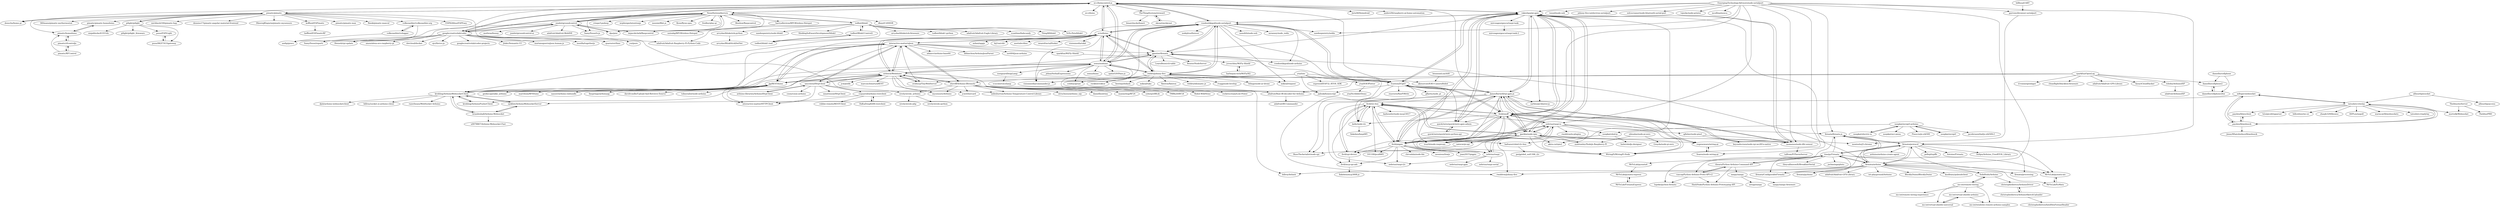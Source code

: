 digraph G {
"TheThingSystem/steward" -> "skynetim/skynet"
"TheThingSystem/steward" -> "binarybucks/homA"
"pimatic/pimatic" -> "pimatic/pimatic-homeduino"
"pimatic/pimatic" -> "pimatic/homeduino"
"pimatic/pimatic" -> "pilight/pilight"
"pimatic/pimatic" -> "michbeck100/pimatic-hap"
"pimatic/pimatic" -> "koffienl/ESPimatic"
"pimatic/pimatic" -> "ni-c/heimcontrol.js"
"pimatic/pimatic" -> "denschu/home.pi"
"pimatic/pimatic" -> "denniss17/pimatic-angular-material-frontend"
"pimatic/pimatic" -> "DheerajKhajuria/pimatic-mysensors"
"pimatic/pimatic" -> "pimatic/pimatic-max"
"pimatic/pimatic" -> "fbeek/pimatic-maxcul"
"pimatic/pimatic" -> "ESP8266nu/ESPEasy" ["e"=1]
"pimatic/pimatic" -> "mysensors/Arduino" ["e"=1]
"pimatic/pimatic" -> "volkszaehler/volkszaehler.org"
"pimatic/pimatic" -> "360manu/pimatic-mythermostat"
"jcrouchley/WiFly-Shield" -> "harlequin-tech/WiFlyHQ"
"MrYsLab/pymata4" -> "MrYsLab/pymata-express"
"ni-c/heimcontrol.js" -> "pimatic/pimatic"
"ni-c/heimcontrol.js" -> "rakeshpai/pi-gpio"
"ni-c/heimcontrol.js" -> "ecto/duino"
"ni-c/heimcontrol.js" -> "semu/noduino"
"ni-c/heimcontrol.js" -> "ni-c/duino"
"ni-c/heimcontrol.js" -> "voodootikigod/node-serialport"
"ni-c/heimcontrol.js" -> "NeonHorizon/berryio"
"ni-c/heimcontrol.js" -> "jondot/groundcontrol"
"ni-c/heimcontrol.js" -> "SamyPesse/reportr" ["e"=1]
"ni-c/heimcontrol.js" -> "EnotionZ/GpiO"
"ni-c/heimcontrol.js" -> "TheThingSystem/steward"
"ni-c/heimcontrol.js" -> "denschu/home.pi"
"ni-c/heimcontrol.js" -> "googlecreativelab/coder"
"ni-c/heimcontrol.js" -> "JorisM/Heimdroid"
"ni-c/heimcontrol.js" -> "anders94/raspberry-pi-home-automation"
"googlecreativelab/coder" -> "googlecreativelab/coder-projects"
"googlecreativelab/coder" -> "Hexxeh/rpi-update" ["e"=1]
"googlecreativelab/coder" -> "jlukic/Semantic-UI" ["e"=1]
"googlecreativelab/coder" -> "ni-c/heimcontrol.js"
"googlecreativelab/coder" -> "NeonHorizon/berryio"
"googlecreativelab/coder" -> "marianoguerra/json.human.js" ["e"=1]
"googlecreativelab/coder" -> "mozilla/togetherjs" ["e"=1]
"googlecreativelab/coder" -> "quarnster/lime" ["e"=1]
"googlecreativelab/coder" -> "SamyPesse/reportr" ["e"=1]
"googlecreativelab/coder" -> "jondot/groundcontrol"
"googlecreativelab/coder" -> "yui/pure" ["e"=1]
"googlecreativelab/coder" -> "amzn/alexa-avs-raspberry-pi" ["e"=1]
"googlecreativelab/coder" -> "adafruit/Adafruit-Raspberry-Pi-Python-Code" ["e"=1]
"googlecreativelab/coder" -> "dotcloud/docker" ["e"=1]
"googlecreativelab/coder" -> "ejci/favico.js" ["e"=1]
"pilight/pilight" -> "puuu/ESPiLight"
"pilight/pilight" -> "pimatic/pimatic"
"pilight/pilight" -> "puuu/MQTT433gateway"
"pilight/pilight" -> "ninjablocks/433Utils" ["e"=1]
"pilight/pilight" -> "pilight/pilight_firmware"
"damellis/cellphone2" -> "damellis/cellphone2hw"
"JamesBarwell/rpi-gpio.js" -> "rakeshpai/pi-gpio"
"JamesBarwell/rpi-gpio.js" -> "fivdi/onoff"
"JamesBarwell/rpi-gpio.js" -> "jperkin/node-rpio"
"JamesBarwell/rpi-gpio.js" -> "EnotionZ/GpiO"
"JamesBarwell/rpi-gpio.js" -> "fivdi/pigpio"
"JamesBarwell/rpi-gpio.js" -> "momenso/node-dht-sensor"
"JamesBarwell/rpi-gpio.js" -> "quick2wire/quick2wire-gpio-admin"
"JamesBarwell/rpi-gpio.js" -> "kelly/node-i2c"
"JamesBarwell/rpi-gpio.js" -> "eugeneware/wiring-pi"
"JamesBarwell/rpi-gpio.js" -> "WiringPi/WiringPi-Node"
"JamesBarwell/rpi-gpio.js" -> "ni-c/heimcontrol.js"
"JamesBarwell/rpi-gpio.js" -> "nebrius/raspi"
"JamesBarwell/rpi-gpio.js" -> "fivdi/i2c-bus"
"JamesBarwell/rpi-gpio.js" -> "RussTheAerialist/node-spi"
"JamesBarwell/rpi-gpio.js" -> "sarfata/pi-blaster.js" ["e"=1]
"fivdi/pigpio" -> "fivdi/onoff"
"fivdi/pigpio" -> "jperkin/node-rpio"
"fivdi/pigpio" -> "fivdi/i2c-bus"
"fivdi/pigpio" -> "joan2937/pigpio" ["e"=1]
"fivdi/pigpio" -> "JamesBarwell/rpi-gpio.js"
"fivdi/pigpio" -> "nebrius/raspi-io"
"fivdi/pigpio" -> "fivdi/spi-device"
"fivdi/pigpio" -> "rakeshpai/pi-gpio"
"fivdi/pigpio" -> "WiringPi/WiringPi-Node"
"fivdi/pigpio" -> "fivdi/mcp-spi-adc"
"fivdi/pigpio" -> "nebrius/raspi"
"fivdi/pigpio" -> "101100/pca9685"
"fivdi/pigpio" -> "chrvadala/node-ble" ["e"=1]
"fivdi/pigpio" -> "neonious/lowjs" ["e"=1]
"fivdi/pigpio" -> "nebrius/raspi-i2c"
"jperkin/node-rpio" -> "JamesBarwell/rpi-gpio.js"
"jperkin/node-rpio" -> "fivdi/pigpio"
"jperkin/node-rpio" -> "fivdi/onoff"
"jperkin/node-rpio" -> "akira-cn/rpio2"
"jperkin/node-rpio" -> "rakeshpai/pi-gpio"
"jperkin/node-rpio" -> "fivdi/i2c-bus"
"jperkin/node-rpio" -> "momenso/node-dht-sensor"
"jperkin/node-rpio" -> "nebrius/raspi-io"
"jperkin/node-rpio" -> "fivdi/spi-device"
"jperkin/node-rpio" -> "WiringPi/WiringPi-Node"
"jperkin/node-rpio" -> "natevw/pi-spi"
"jperkin/node-rpio" -> "troyth/node-raspicam"
"jperkin/node-rpio" -> "eugeneware/wiring-pi"
"jperkin/node-rpio" -> "audstanley/NodeJs-Raspberry-Pi"
"jperkin/node-rpio" -> "nebrius/raspi"
"rwldrn/johnny-five" -> "jgautier/firmata"
"rwldrn/johnny-five" -> "ecto/duino"
"rwldrn/johnny-five" -> "voodootikigod/node-serialport"
"rwldrn/johnny-five" -> "semu/noduino"
"rwldrn/johnny-five" -> "cowboy/grunt" ["e"=1]
"rwldrn/johnny-five" -> "rwldrn/idiomatic.js" ["e"=1]
"rwldrn/johnny-five" -> "rvagg/node-levelup" ["e"=1]
"rwldrn/johnny-five" -> "EnotionZ/GpiO"
"rwldrn/johnny-five" -> "visionmedia/commander.js" ["e"=1]
"rwldrn/johnny-five" -> "felixge/node-ar-drone" ["e"=1]
"rwldrn/johnny-five" -> "rockbot/vektor"
"rwldrn/johnny-five" -> "bestiejs/lodash" ["e"=1]
"rwldrn/johnny-five" -> "mikeal/tako" ["e"=1]
"rwldrn/johnny-five" -> "flatiron/flatiron" ["e"=1]
"rwldrn/johnny-five" -> "mikeal/request" ["e"=1]
"tino/pyFirmata" -> "firmata/protocol"
"tino/pyFirmata" -> "firmata/arduino"
"tino/pyFirmata" -> "MrYsLab/pymata-aio"
"tino/pyFirmata" -> "lupeke/python-firmata"
"tino/pyFirmata" -> "MrYsLab/pymata4"
"tino/pyFirmata" -> "MrYsLab/PyMata"
"tino/pyFirmata" -> "thearn/Python-Arduino-Command-API"
"tino/pyFirmata" -> "vascop/Python-Arduino-Proto-API-v2"
"tino/pyFirmata" -> "theycallmeswift/BreakfastSerial"
"tino/pyFirmata" -> "firmata/firmata.js"
"tino/pyFirmata" -> "firmata/pyduino"
"tino/pyFirmata" -> "jochasinga/pluto"
"ecto/duino" -> "semu/noduino"
"ecto/duino" -> "voodootikigod/node-serialport"
"ecto/duino" -> "jgautier/firmata"
"ecto/duino" -> "rwldrn/johnny-five"
"ecto/duino" -> "ni-c/heimcontrol.js"
"ecto/duino" -> "sirleech/Webduino"
"ecto/duino" -> "jjg/RESTduino"
"ecto/duino" -> "krohling/ArduinoWebsocketClient"
"ecto/duino" -> "milani/appjs" ["e"=1]
"ecto/duino" -> "hij1nx/cdir" ["e"=1]
"ecto/duino" -> "austinbv/dino" ["e"=1]
"ecto/duino" -> "visionmedia/commander.js" ["e"=1]
"ecto/duino" -> "wearefractal/fusker" ["e"=1]
"ecto/duino" -> "visionmedia/uikit" ["e"=1]
"ecto/duino" -> "interactive-matter/aJson"
"semu/noduino" -> "ecto/duino"
"semu/noduino" -> "rwldrn/johnny-five"
"semu/noduino" -> "jgautier/firmata"
"semu/noduino" -> "voodootikigod/node-serialport"
"semu/noduino" -> "semu/duino"
"semu/noduino" -> "ni-c/heimcontrol.js"
"semu/noduino" -> "sirleech/Webduino"
"semu/noduino" -> "krohling/ArduinoWebsocketClient"
"semu/noduino" -> "krohling/ArduinoPusherClient"
"semu/noduino" -> "xseignard/leapLamp"
"semu/noduino" -> "spite/GSVPano.js" ["e"=1]
"semu/noduino" -> "jehna/VerbalExpressions" ["e"=1]
"semu/noduino" -> "cowboy/grunt" ["e"=1]
"semu/noduino" -> "jadonk/bonescript" ["e"=1]
"semu/noduino" -> "visionmedia/commander.js" ["e"=1]
"shirriff/Arduino-IRremote" -> "sirleech/Webduino"
"shirriff/Arduino-IRremote" -> "adafruit/Raw-IR-decoder-for-Arduino"
"shirriff/Arduino-IRremote" -> "interactive-matter/aJson"
"shirriff/Arduino-IRremote" -> "jcw/ethercard" ["e"=1]
"shirriff/Arduino-IRremote" -> "damellis/attiny" ["e"=1]
"shirriff/Arduino-IRremote" -> "maniacbug/RF24" ["e"=1]
"shirriff/Arduino-IRremote" -> "cyborg5/IRLib" ["e"=1]
"shirriff/Arduino-IRremote" -> "milesburton/Arduino-Temperature-Control-Library" ["e"=1]
"shirriff/Arduino-IRremote" -> "TMRh20/RF24" ["e"=1]
"shirriff/Arduino-IRremote" -> "Robot-Will/Stino" ["e"=1]
"shirriff/Arduino-IRremote" -> "xively/xively_arduino"
"shirriff/Arduino-IRremote" -> "rocketscream/Low-Power" ["e"=1]
"shirriff/Arduino-IRremote" -> "billroy/bitlash"
"shirriff/Arduino-IRremote" -> "mysensors/Arduino" ["e"=1]
"shirriff/Arduino-IRremote" -> "ntruchsess/arduino_uip" ["e"=1]
"firmata/protocol" -> "firmata/arduino"
"firmata/protocol" -> "firmata/firmata.js"
"firmata/protocol" -> "tino/pyFirmata"
"firmata/protocol" -> "MrYsLab/pymata-aio"
"firmata/protocol" -> "SolidSoils/Arduino"
"firmata/protocol" -> "firmata/ConfigurableFirmata"
"firmata/protocol" -> "arduino/arduino-create-agent" ["e"=1]
"firmata/protocol" -> "pellepl/spiffs" ["e"=1]
"firmata/protocol" -> "4ntoine/Firmata"
"firmata/protocol" -> "feilipu/Arduino_FreeRTOS_Library" ["e"=1]
"firmata/protocol" -> "firmata/processing"
"momenso/node-dht-sensor" -> "jperkin/node-rpio"
"momenso/node-dht-sensor" -> "JamesBarwell/rpi-gpio.js"
"momenso/node-dht-sensor" -> "talltom/PiThermServer"
"momenso/node-dht-sensor" -> "fivdi/onoff"
"momenso/node-dht-sensor" -> "rakeshpai/pi-gpio"
"nebrius/raspi-io" -> "nebrius/raspi"
"nebrius/raspi-io" -> "fivdi/pigpio"
"nebrius/raspi-io" -> "ajfisher/node-pixel"
"nebrius/raspi-io" -> "rwaldron/io-plugins"
"nebrius/raspi-io" -> "fivdi/onoff"
"nebrius/raspi-io" -> "jperkin/node-rpio"
"nebrius/raspi-io" -> "fivdi/i2c-bus"
"nebrius/raspi-io" -> "WiringPi/WiringPi-Node"
"nebrius/raspi-io" -> "noopkat/oled-js"
"nebrius/raspi-io" -> "firmata/firmata.js"
"nebrius/raspi-io" -> "rwaldron/johnny-five" ["e"=1]
"koffienl/ESPimatic" -> "koffienl/ESPimaticRF"
"SolidSoils/Arduino" -> "christophediericx/ArduinoDriver"
"SolidSoils/Arduino" -> "ms-iot/remote-wiring"
"ejeklint/ArduinoWebsocketServer" -> "brandenhall/Arduino-Websocket"
"ejeklint/ArduinoWebsocketServer" -> "krohling/ArduinoWebsocketClient"
"NeonHorizon/berryio" -> "ni-c/heimcontrol.js"
"NeonHorizon/berryio" -> "jondot/groundcontrol"
"NeonHorizon/berryio" -> "googlecreativelab/coder"
"NeonHorizon/berryio" -> "dps/piui"
"NeonHorizon/berryio" -> "imjacobclark/Raspcontrol"
"NeonHorizon/berryio" -> "Bioshox/Raspcontrol" ["e"=1]
"NeonHorizon/berryio" -> "harryallerston/RPI-Wireless-Hotspot"
"NeonHorizon/berryio" -> "todbot/blink1"
"NeonHorizon/berryio" -> "dboyd13/DSVR"
"NeonHorizon/berryio" -> "SamyPesse/tv.js" ["e"=1]
"NeonHorizon/berryio" -> "rriepe/1pxdeep" ["e"=1]
"NeonHorizon/berryio" -> "wsjdesign/intentionjs" ["e"=1]
"NeonHorizon/berryio" -> "meenie/8bit.js" ["e"=1]
"NeonHorizon/berryio" -> "flynn/flynn-spec" ["e"=1]
"NeonHorizon/berryio" -> "fredley/play-pi" ["e"=1]
"allinurl/gwsocket" -> "tatsuhiro-t/wslay"
"allinurl/gwsocket" -> "allinurl/goaccess" ["e"=1]
"Theldus/wsServer" -> "mortzdk/Websocket"
"Theldus/wsServer" -> "Theldus/PBD"
"todbot/blink1" -> "todbot/Blink1Control2"
"todbot/blink1" -> "todbot/blink1-tool"
"todbot/blink1" -> "ThingM/blink1"
"todbot/blink1" -> "YoYo-Pete/blink1"
"todbot/blink1" -> "sandeepmistry/node-blink1"
"todbot/blink1" -> "SleddogSoftwareDevelopment/blink1"
"todbot/blink1" -> "NeonHorizon/berryio"
"todbot/blink1" -> "arvydas/blinkstick-firmware"
"todbot/blink1" -> "todbot/blink1-python"
"todbot/blink1" -> "adafruit/Adafruit-Eagle-Library" ["e"=1]
"todbot/blink1" -> "adafruit/Adafruit-Raspberry-Pi-Python-Code" ["e"=1]
"todbot/blink1" -> "scanlime/fadecandy" ["e"=1]
"todbot/blink1" -> "arvydas/blinkstick-python"
"volkszaehler/vzlogger" -> "volkszaehler/volkszaehler.org"
"volkszaehler/vzlogger" -> "andig/gravo"
"MrYsLab/pymata-aio" -> "MrYsLab/PyMata"
"firmata/arduino" -> "firmata/protocol"
"firmata/arduino" -> "firmata/firmata.js"
"firmata/arduino" -> "tino/pyFirmata"
"firmata/arduino" -> "firmata/processing"
"firmata/arduino" -> "SolidSoils/Arduino"
"firmata/arduino" -> "firmata/pyduino"
"firmata/arduino" -> "billroy/bitlash"
"firmata/arduino" -> "rwaldron/johnny-five" ["e"=1]
"firmata/arduino" -> "knolleary/pubsubclient" ["e"=1]
"firmata/arduino" -> "MrYsLab/pymata-aio"
"firmata/arduino" -> "adafruit/Adafruit-GFX-Library" ["e"=1]
"firmata/arduino" -> "iot-playground/Arduino" ["e"=1]
"firmata/arduino" -> "jgautier/firmata"
"firmata/arduino" -> "firmata/ConfigurableFirmata"
"firmata/arduino" -> "BlocklyDuino/BlocklyDuino" ["e"=1]
"pimatic/RFControl" -> "pimatic/rfcontroljs"
"pimatic/RFControl" -> "pimatic/homeduino"
"puuu/MQTT433gateway" -> "puuu/ESPiLight"
"voodootikigod/node-serialport" -> "ecto/duino"
"voodootikigod/node-serialport" -> "rwldrn/johnny-five"
"voodootikigod/node-serialport" -> "jgautier/firmata"
"voodootikigod/node-serialport" -> "semu/noduino"
"voodootikigod/node-serialport" -> "sandeepmistry/noble" ["e"=1]
"voodootikigod/node-serialport" -> "voodootikigod/node-arduino"
"voodootikigod/node-serialport" -> "ni-c/heimcontrol.js"
"voodootikigod/node-serialport" -> "EnotionZ/GpiO"
"voodootikigod/node-serialport" -> "nodejitsu/forever" ["e"=1]
"voodootikigod/node-serialport" -> "rwaldron/johnny-five" ["e"=1]
"voodootikigod/node-serialport" -> "nonolith/node-usb" ["e"=1]
"voodootikigod/node-serialport" -> "mikeal/request" ["e"=1]
"voodootikigod/node-serialport" -> "visionmedia/commander.js" ["e"=1]
"voodootikigod/node-serialport" -> "mranney/node_redis" ["e"=1]
"voodootikigod/node-serialport" -> "rakeshpai/pi-gpio"
"ovidiucp/TinyWebServer" -> "sirleech/Webduino"
"billhsu/jUART" -> "garrows/browser-serialport"
"sirleech/Webduino" -> "ovidiucp/TinyWebServer"
"sirleech/Webduino" -> "interactive-matter/aJson"
"sirleech/Webduino" -> "jjg/RESTduino"
"sirleech/Webduino" -> "shirriff/Arduino-IRremote"
"sirleech/Webduino" -> "krohling/ArduinoWebsocketClient"
"sirleech/Webduino" -> "ecto/duino"
"sirleech/Webduino" -> "amcewen/HttpClient"
"sirleech/Webduino" -> "semu/noduino"
"sirleech/Webduino" -> "jcw/jeelib" ["e"=1]
"sirleech/Webduino" -> "adafruit/Raw-IR-decoder-for-Arduino"
"sirleech/Webduino" -> "marcoschwartz/aREST" ["e"=1]
"sirleech/Webduino" -> "jcw/ethercard" ["e"=1]
"sirleech/Webduino" -> "mysensors/Arduino" ["e"=1]
"sirleech/Webduino" -> "milesburton/Arduino-Temperature-Control-Library" ["e"=1]
"sirleech/Webduino" -> "jgautier/firmata"
"garrows/browser-serialport" -> "monteslu/j5-chrome"
"noopkat/avrgirl-arduino" -> "noopkat/avrgirl"
"noopkat/avrgirl-arduino" -> "jacobrosenthal/js-stk500v1"
"noopkat/avrgirl-arduino" -> "noopkat/electric-io"
"noopkat/avrgirl-arduino" -> "noopkat/oled-js"
"noopkat/avrgirl-arduino" -> "noopkat/avr-pizza"
"noopkat/avrgirl-arduino" -> "Pinoccio/js-stk500"
"nanpy/nanpy" -> "nanpy/nanpy-firmware"
"nanpy/nanpy" -> "astagi/nanpy"
"thearn/Python-Arduino-Command-API" -> "vascop/Python-Arduino-Proto-API-v2"
"thearn/Python-Arduino-Command-API" -> "HashNuke/Python-Arduino-Prototyping-API"
"thearn/Python-Arduino-Command-API" -> "nanpy/nanpy"
"thearn/Python-Arduino-Command-API" -> "tino/pyFirmata"
"EmergingTechnologyAdvisors/node-serialport" -> "tessel/node-usb" ["e"=1]
"EmergingTechnologyAdvisors/node-serialport" -> "sandeepmistry/noble" ["e"=1]
"EmergingTechnologyAdvisors/node-serialport" -> "johnny-five-io/electron-serialport" ["e"=1]
"EmergingTechnologyAdvisors/node-serialport" -> "nebrius/raspi-io"
"EmergingTechnologyAdvisors/node-serialport" -> "garrows/browser-serialport"
"EmergingTechnologyAdvisors/node-serialport" -> "fivdi/onoff"
"EmergingTechnologyAdvisors/node-serialport" -> "firmata/firmata.js"
"EmergingTechnologyAdvisors/node-serialport" -> "eelcocramer/node-bluetooth-serial-port" ["e"=1]
"EmergingTechnologyAdvisors/node-serialport" -> "momenso/node-dht-sensor"
"EmergingTechnologyAdvisors/node-serialport" -> "rakeshpai/pi-gpio"
"EmergingTechnologyAdvisors/node-serialport" -> "tojocky/node-printer" ["e"=1]
"EmergingTechnologyAdvisors/node-serialport" -> "mcollina/mosca" ["e"=1]
"EmergingTechnologyAdvisors/node-serialport" -> "firmata/arduino"
"EmergingTechnologyAdvisors/node-serialport" -> "firmata/protocol"
"EmergingTechnologyAdvisors/node-serialport" -> "WiringPi/WiringPi-Node"
"jondot/groundcontrol" -> "jondot/groundcontrol-ui"
"jondot/groundcontrol" -> "ni-c/heimcontrol.js"
"jondot/groundcontrol" -> "imjacobclark/Raspcontrol"
"jondot/groundcontrol" -> "NeonHorizon/berryio"
"jondot/groundcontrol" -> "dps/piui"
"jondot/groundcontrol" -> "adafruit/Adafruit-WebIDE" ["e"=1]
"jondot/groundcontrol" -> "mothran/bunny" ["e"=1]
"jondot/groundcontrol" -> "Hexxeh/rpi-update" ["e"=1]
"jondot/groundcontrol" -> "googlecreativelab/coder"
"jondot/groundcontrol" -> "SamyPesse/tv.js" ["e"=1]
"puuu/ESPiLight" -> "puuu/MQTT433gateway"
"sdesalas/node-pi-zero" -> "Grayda/node-pi-zero"
"sdesalas/node-pi-zero" -> "audstanley/NodeJs-Raspberry-Pi"
"sparkfun/WiFly-Shield" -> "jcrouchley/WiFly-Shield"
"interactive-matter/aJson" -> "jjg/RESTduino"
"interactive-matter/aJson" -> "interactive-matter/HTTPClient"
"interactive-matter/aJson" -> "sirleech/Webduino"
"interactive-matter/aJson" -> "ovidiucp/TinyWebServer"
"interactive-matter/aJson" -> "bblanchon/ArduinoJsonParser"
"interactive-matter/aJson" -> "not404/json-arduino"
"interactive-matter/aJson" -> "krohling/ArduinoWebsocketClient"
"interactive-matter/aJson" -> "shirriff/Arduino-IRremote"
"interactive-matter/aJson" -> "amcewen/HttpClient"
"interactive-matter/aJson" -> "sparkfun/WiFly-Shield"
"interactive-matter/aJson" -> "adamvr/arduino-base64" ["e"=1]
"interactive-matter/aJson" -> "jgautier/firmata"
"interactive-matter/aJson" -> "geekscape/aiko_arduino"
"interactive-matter/aJson" -> "voodootikigod/node-serialport"
"interactive-matter/aJson" -> "marcboon/RFIDuino"
"firmata/firmata.js" -> "firmata/ConfigurableFirmata"
"firmata/firmata.js" -> "firmata/arduino"
"firmata/firmata.js" -> "firmata/protocol"
"Soarez/node-wiring-pi" -> "eugeneware/wiring-pi"
"eugeneware/wiring-pi" -> "Soarez/node-wiring-pi"
"payden/libwsclient" -> "payden/libwebsock"
"kelly/node-i2c" -> "fivdi/i2c-bus"
"kelly/node-i2c" -> "fiskeben/bmp085"
"jjg/RESTduino" -> "interactive-matter/aJson"
"jjg/RESTduino" -> "krohling/ArduinoWebsocketClient"
"jjg/RESTduino" -> "tobeytailor/node-arduino"
"jjg/RESTduino" -> "nasser/arduino.tmbundle"
"jjg/RESTduino" -> "sirleech/Webduino"
"jjg/RESTduino" -> "marcboon/RFIDuino"
"jjg/RESTduino" -> "interactive-matter/HTTPClient"
"jjg/RESTduino" -> "geekscape/aiko_arduino"
"jjg/RESTduino" -> "finsprings/arduinaap"
"jjg/RESTduino" -> "davidvondle/Upload-And-Retrieve-Source"
"fivdi/onoff" -> "fivdi/pigpio"
"fivdi/onoff" -> "JamesBarwell/rpi-gpio.js"
"fivdi/onoff" -> "jperkin/node-rpio"
"fivdi/onoff" -> "fivdi/i2c-bus"
"fivdi/onoff" -> "rakeshpai/pi-gpio"
"fivdi/onoff" -> "EnotionZ/GpiO"
"fivdi/onoff" -> "nebrius/raspi-io"
"fivdi/onoff" -> "fivdi/spi-device"
"fivdi/onoff" -> "momenso/node-dht-sensor"
"fivdi/onoff" -> "kelly/node-i2c"
"fivdi/onoff" -> "nebrius/raspi"
"fivdi/onoff" -> "troyth/node-raspicam"
"fivdi/onoff" -> "quick2wire/quick2wire-gpio-admin"
"fivdi/onoff" -> "eugeneware/wiring-pi"
"fivdi/onoff" -> "WiringPi/WiringPi-Node"
"tatsuhiro-t/wslay" -> "payden/libwebsock"
"tatsuhiro-t/wslay" -> "h2o/picohttpparser" ["e"=1]
"tatsuhiro-t/wslay" -> "m8rge/cwebsocket"
"tatsuhiro-t/wslay" -> "mortzdk/Websocket"
"tatsuhiro-t/wslay" -> "billywhizz/ws-uv"
"tatsuhiro-t/wslay" -> "zhaojh329/libuwsc" ["e"=1]
"tatsuhiro-t/wslay" -> "ASPLes/nopoll"
"tatsuhiro-t/wslay" -> "warmcat/libwebsockets" ["e"=1]
"tatsuhiro-t/wslay" -> "tatsuhiro-t/spdylay" ["e"=1]
"tatsuhiro-t/wslay" -> "payden/libwsclient"
"ajfisher/node-pixel" -> "beyondscreen/node-rpi-ws281x-native" ["e"=1]
"ajfisher/node-pixel" -> "monteslu/j5-chrome"
"jgautier/firmata" -> "rwldrn/johnny-five"
"jgautier/firmata" -> "ecto/duino"
"jgautier/firmata" -> "voodootikigod/node-serialport"
"jgautier/firmata" -> "voodootikigod/node-arduino"
"jgautier/firmata" -> "semu/noduino"
"jgautier/firmata" -> "Bouter/NodeServer"
"jgautier/firmata" -> "LearnBoost/cli-table" ["e"=1]
"EnotionZ/GpiO" -> "rakeshpai/pi-gpio"
"EnotionZ/GpiO" -> "JamesBarwell/rpi-gpio.js"
"EnotionZ/GpiO" -> "gflarity/node_pi"
"EnotionZ/GpiO" -> "jadonk/bonescript" ["e"=1]
"EnotionZ/GpiO" -> "fivdi/onoff"
"EnotionZ/GpiO" -> "quick2wire/quick2wire-gpio-admin"
"EnotionZ/GpiO" -> "rwldrn/johnny-five"
"EnotionZ/GpiO" -> "exaviorn/RasPiWrite"
"EnotionZ/GpiO" -> "kelly/node-i2c"
"EnotionZ/GpiO" -> "voodootikigod/node-serialport"
"EnotionZ/GpiO" -> "troyth/node-raspicam"
"EnotionZ/GpiO" -> "RussTheAerialist/node-spi"
"EnotionZ/GpiO" -> "jgautier/firmata"
"harryallerston/RPI-Wireless-Hotspot" -> "unixabg/RPI-Wireless-Hotspot"
"arduino-libraries/ArduinoHttpClient" -> "amcewen/HttpClient"
"volkszaehler/volkszaehler.org" -> "volkszaehler/vzlogger"
"volkszaehler/volkszaehler.org" -> "andig/gravo"
"brandenhall/Arduino-Websocket" -> "ejeklint/ArduinoWebsocketServer"
"brandenhall/Arduino-Websocket" -> "u0078867/Arduino-Websocket-Fast"
"brandenhall/Arduino-Websocket" -> "krohling/ArduinoWebsocketClient"
"csquared/arduino-restclient" -> "robbie-remote/RESTClient"
"csquared/arduino-restclient" -> "DaKaZ/esp8266-restclient"
"csquared/arduino-restclient" -> "interactive-matter/HTTPClient"
"krohling/ArduinoWebsocketClient" -> "krohling/ArduinoPusherClient"
"krohling/ArduinoWebsocketClient" -> "brandenhall/Arduino-Websocket"
"krohling/ArduinoWebsocketClient" -> "ejeklint/ArduinoWebsocketServer"
"krohling/ArduinoWebsocketClient" -> "billroy/socket.io-arduino-client" ["e"=1]
"krohling/ArduinoWebsocketClient" -> "jjg/RESTduino"
"krohling/ArduinoWebsocketClient" -> "razerbeans/WebSocket-Arduino"
"krohling/ArduinoWebsocketClient" -> "djsb/arduino-websocketclient"
"dps/piui" -> "jondot/groundcontrol"
"dps/piui" -> "NeonHorizon/berryio"
"adafruit/Raw-IR-decoder-for-Arduino" -> "adafruit/IR-Commander"
"sparkfun/OpenLog" -> "cleanflight/blackbox-firmware" ["e"=1]
"sparkfun/OpenLog" -> "ovidiucp/TinyWebServer"
"sparkfun/OpenLog" -> "adafruit/Adafruit-GPS-Library"
"sparkfun/OpenLog" -> "knoy/iCloudHacker" ["e"=1]
"sparkfun/OpenLog" -> "d-ronin/openlager"
"sparkfun/OpenLog" -> "adafruit/Raw-IR-decoder-for-Arduino"
"sparkfun/OpenLog" -> "rsbohn/ArduinoISP"
"sparkfun/OpenLog" -> "damellis/cellphone2"
"amcewen/HttpClient" -> "xively/xively_arduino"
"amcewen/HttpClient" -> "interactive-matter/HTTPClient"
"amcewen/HttpClient" -> "arduino-libraries/ArduinoHttpClient"
"amcewen/HttpClient" -> "cosm/cosm-arduino"
"amcewen/HttpClient" -> "csquared/arduino-restclient"
"amcewen/HttpClient" -> "interactive-matter/aJson"
"amcewen/HttpClient" -> "nmattisson/HttpClient"
"amcewen/HttpClient" -> "sirleech/Webduino"
"krohling/ArduinoPusherClient" -> "krohling/ArduinoWebsocketClient"
"skynetim/skynet" -> "TheThingSystem/steward"
"quick2wire/quick2wire-python-api" -> "quick2wire/quick2wire-gpio-admin"
"arvydas/blinkstick-python" -> "arvydas/BlinkStickDotNet"
"damellis/cellphone2hw" -> "damellis/cellphone2"
"m8rge/cwebsocket" -> "payden/libwebsock"
"m8rge/cwebsocket" -> "ejeklint/ArduinoWebsocketServer"
"m8rge/cwebsocket" -> "tatsuhiro-t/wslay"
"rsbohn/ArduinoISP" -> "adafruit/ArduinoISP"
"quick2wire/quick2wire-gpio-admin" -> "quick2wire/quick2wire-python-api"
"quick2wire/quick2wire-gpio-admin" -> "rakeshpai/pi-gpio"
"noopkat/avrgirl" -> "noopkat/avrgirl-arduino"
"ms-iot/remote-wiring" -> "ms-iot/windows-remote-arduino-samples"
"ms-iot/remote-wiring" -> "ms-iot/remote-wiring-experience"
"ms-iot/remote-wiring" -> "ms-iot/virtual-shields-universal"
"ms-iot/remote-wiring" -> "SolidSoils/Arduino"
"ms-iot/remote-wiring" -> "ms-iot/virtual-shields-arduino"
"rakeshpai/pi-gpio" -> "JamesBarwell/rpi-gpio.js"
"rakeshpai/pi-gpio" -> "EnotionZ/GpiO"
"rakeshpai/pi-gpio" -> "quick2wire/quick2wire-gpio-admin"
"rakeshpai/pi-gpio" -> "fivdi/onoff"
"rakeshpai/pi-gpio" -> "jperkin/node-rpio"
"rakeshpai/pi-gpio" -> "ni-c/heimcontrol.js"
"rakeshpai/pi-gpio" -> "fivdi/pigpio"
"rakeshpai/pi-gpio" -> "troyth/node-raspicam"
"rakeshpai/pi-gpio" -> "akira-cn/rpio2"
"rakeshpai/pi-gpio" -> "momenso/node-dht-sensor"
"rakeshpai/pi-gpio" -> "voodootikigod/node-serialport"
"rakeshpai/pi-gpio" -> "mirceageorgescu/raspi-tank"
"rakeshpai/pi-gpio" -> "sarfata/pi-blaster.js" ["e"=1]
"rakeshpai/pi-gpio" -> "Soarez/node-wiring-pi"
"rakeshpai/pi-gpio" -> "jgautier/firmata"
"DaKaZ/esp8266-restclient" -> "csquared/arduino-restclient"
"fivdi/mcp-spi-adc" -> "fiskeben/mcp3008.js"
"ytai/ioio" -> "akexorcist/IOIO-CameraRobot"
"ytai/ioio" -> "ytai/IOIOPlotter"
"ytai/ioio" -> "jjg/RESTduino"
"ytai/ioio" -> "espressif/ESP32_RTOS_SDK" ["e"=1]
"ytai/ioio" -> "jadonk/bonescript" ["e"=1]
"ytai/ioio" -> "shirriff/Arduino-IRremote"
"damellis/cellphone" -> "damellis/cellphone2hw"
"damellis/cellphone" -> "damellis/cellphone2"
"fivdi/i2c-bus" -> "kelly/node-i2c"
"fivdi/i2c-bus" -> "fivdi/spi-device"
"fivdi/i2c-bus" -> "fivdi/pigpio"
"fivdi/i2c-bus" -> "fivdi/onoff"
"fivdi/i2c-bus" -> "fivdi/mcp-spi-adc"
"fivdi/i2c-bus" -> "nebrius/raspi-i2c"
"fivdi/i2c-bus" -> "101100/pca9685"
"fivdi/i2c-bus" -> "jperkin/node-rpio"
"fivdi/i2c-bus" -> "kaihenzler/node-mcp23017"
"fivdi/i2c-bus" -> "baltazorr/oled-i2c-bus"
"xively/xively_arduino" -> "xively/xively-python"
"xively/xively_arduino" -> "xively/xively-php"
"vascop/Python-Arduino-Proto-API-v2" -> "lupeke/python-firmata"
"vascop/Python-Arduino-Proto-API-v2" -> "HashNuke/Python-Arduino-Prototyping-API"
"vascop/Python-Arduino-Proto-API-v2" -> "thearn/Python-Arduino-Command-API"
"noopkat/electric-io" -> "noopkat/avrgirl-arduino"
"troyth/node-raspicam" -> "rakeshpai/pi-gpio"
"christophediericx/ArduinoDriver" -> "christophediericx/ArduinoSketchUploader"
"nebrius/raspi" -> "nebrius/raspi-i2c"
"nebrius/raspi" -> "nebrius/raspi-gpio"
"nebrius/raspi" -> "nebrius/raspi-io"
"nebrius/raspi" -> "nebrius/raspi-serial"
"harlequin-tech/WiFlyHQ" -> "jcrouchley/WiFly-Shield"
"ms-iot/virtual-shields-universal" -> "ms-iot/virtual-shields-arduino"
"noopkat/oled-js" -> "hxlnt/oledjs-designer"
"noopkat/oled-js" -> "baltazorr/oled-i2c-bus"
"ytai/IOIOPlotter" -> "ytai/ScribblerDemo"
"todbot/Blink1Control2" -> "todbot/blink1-tool"
"todbot/Blink1Control2" -> "todbot/blink1"
"todbot/blink1-tool" -> "todbot/Blink1Control2"
"MrYsLab/PyMata" -> "MrYsLab/pymata-aio"
"fivdi/spi-device" -> "fivdi/mcp-spi-adc"
"fivdi/spi-device" -> "fivdi/i2c-bus"
"natevw/pi-spi" -> "RussTheAerialist/node-spi"
"baltazorr/oled-i2c-bus" -> "perjg/oled_ssd1306_i2c"
"ms-iot/virtual-shields-arduino" -> "ms-iot/virtual-shields-universal"
"ms-iot/virtual-shields-arduino" -> "ms-iot/windows-remote-arduino-samples"
"pimatic/rfcontroljs" -> "pimatic/RFControl"
"pimatic/rfcontroljs" -> "pimatic/homeduino"
"christophediericx/ArduinoSketchUploader" -> "christophediericx/IntelHexFormatReader"
"christophediericx/ArduinoSketchUploader" -> "christophediericx/ArduinoDriver"
"MrYsLab/pymata-express" -> "MrYsLab/FirmataExpress"
"IeiuniumLux/AAV" -> "akexorcist/IOIO-CameraRobot"
"payden/libwebsock" -> "JonnyWhatshisface/libwebsock"
"payden/libwebsock" -> "payden/libwsclient"
"payden/libwebsock" -> "m8rge/cwebsocket"
"payden/libwebsock" -> "tatsuhiro-t/wslay"
"mirceageorgescu/raspi-tank" -> "mirceageorgescu/raspi-tank-2"
"xseignard/leapLamp" -> "vcuculo/voicelamp"
"pimatic/homeduino" -> "pimatic/pimatic-homeduino"
"pimatic/homeduino" -> "pimatic/rfcontroljs"
"pimatic/pimatic-homeduino" -> "pimatic/homeduino"
"MrYsLab/FirmataExpress" -> "MrYsLab/pymata-express"
"TheThingSystem/steward" ["l"="10.551,-28.427"]
"skynetim/skynet" ["l"="10.584,-28.45"]
"binarybucks/homA" ["l"="10.557,-28.461"]
"pimatic/pimatic" ["l"="10.508,-28.474"]
"pimatic/pimatic-homeduino" ["l"="10.488,-28.507"]
"pimatic/homeduino" ["l"="10.48,-28.524"]
"pilight/pilight" ["l"="10.517,-28.531"]
"michbeck100/pimatic-hap" ["l"="10.533,-28.481"]
"koffienl/ESPimatic" ["l"="10.541,-28.497"]
"ni-c/heimcontrol.js" ["l"="10.488,-28.353"]
"denschu/home.pi" ["l"="10.5,-28.423"]
"denniss17/pimatic-angular-material-frontend" ["l"="10.521,-28.497"]
"DheerajKhajuria/pimatic-mysensors" ["l"="10.48,-28.485"]
"pimatic/pimatic-max" ["l"="10.508,-28.498"]
"fbeek/pimatic-maxcul" ["l"="10.493,-28.492"]
"ESP8266nu/ESPEasy" ["l"="-35.327,40.004"]
"mysensors/Arduino" ["l"="-38.325,41.568"]
"volkszaehler/volkszaehler.org" ["l"="10.561,-28.528"]
"360manu/pimatic-mythermostat" ["l"="10.485,-28.471"]
"jcrouchley/WiFly-Shield" ["l"="10.293,-28.537"]
"harlequin-tech/WiFlyHQ" ["l"="10.283,-28.559"]
"MrYsLab/pymata4" ["l"="10.144,-28.199"]
"MrYsLab/pymata-express" ["l"="10.108,-28.211"]
"rakeshpai/pi-gpio" ["l"="10.441,-28.25"]
"ecto/duino" ["l"="10.388,-28.365"]
"semu/noduino" ["l"="10.404,-28.351"]
"ni-c/duino" ["l"="10.505,-28.325"]
"voodootikigod/node-serialport" ["l"="10.421,-28.321"]
"NeonHorizon/berryio" ["l"="10.606,-28.383"]
"jondot/groundcontrol" ["l"="10.567,-28.373"]
"SamyPesse/reportr" ["l"="10.608,-34.066"]
"EnotionZ/GpiO" ["l"="10.42,-28.27"]
"googlecreativelab/coder" ["l"="10.567,-28.341"]
"JorisM/Heimdroid" ["l"="10.516,-28.345"]
"anders94/raspberry-pi-home-automation" ["l"="10.515,-28.378"]
"googlecreativelab/coder-projects" ["l"="10.606,-28.307"]
"Hexxeh/rpi-update" ["l"="-32.099,40.019"]
"jlukic/Semantic-UI" ["l"="10.797,-33.918"]
"marianoguerra/json.human.js" ["l"="27.445,-31.759"]
"mozilla/togetherjs" ["l"="10.774,-33.87"]
"quarnster/lime" ["l"="10.563,-34.178"]
"yui/pure" ["l"="10.882,-33.868"]
"amzn/alexa-avs-raspberry-pi" ["l"="2.661,39.947"]
"adafruit/Adafruit-Raspberry-Pi-Python-Code" ["l"="-32.186,40.123"]
"dotcloud/docker" ["l"="-14.145,-6.645"]
"ejci/favico.js" ["l"="10.678,-33.682"]
"puuu/ESPiLight" ["l"="10.517,-28.57"]
"puuu/MQTT433gateway" ["l"="10.536,-28.568"]
"ninjablocks/433Utils" ["l"="-35.204,39.925"]
"pilight/pilight_firmware" ["l"="10.509,-28.552"]
"damellis/cellphone2" ["l"="10.091,-28.433"]
"damellis/cellphone2hw" ["l"="10.06,-28.436"]
"JamesBarwell/rpi-gpio.js" ["l"="10.441,-28.226"]
"fivdi/onoff" ["l"="10.424,-28.206"]
"jperkin/node-rpio" ["l"="10.453,-28.192"]
"fivdi/pigpio" ["l"="10.429,-28.182"]
"momenso/node-dht-sensor" ["l"="10.449,-28.211"]
"quick2wire/quick2wire-gpio-admin" ["l"="10.464,-28.259"]
"kelly/node-i2c" ["l"="10.402,-28.212"]
"eugeneware/wiring-pi" ["l"="10.48,-28.207"]
"WiringPi/WiringPi-Node" ["l"="10.4,-28.187"]
"nebrius/raspi" ["l"="10.424,-28.159"]
"fivdi/i2c-bus" ["l"="10.441,-28.168"]
"RussTheAerialist/node-spi" ["l"="10.475,-28.241"]
"sarfata/pi-blaster.js" ["l"="-32.131,40.185"]
"joan2937/pigpio" ["l"="-32.146,40.126"]
"nebrius/raspi-io" ["l"="10.4,-28.158"]
"fivdi/spi-device" ["l"="10.464,-28.171"]
"fivdi/mcp-spi-adc" ["l"="10.469,-28.152"]
"101100/pca9685" ["l"="10.45,-28.152"]
"chrvadala/node-ble" ["l"="-28.995,41.728"]
"neonious/lowjs" ["l"="-32.172,40.776"]
"nebrius/raspi-i2c" ["l"="10.436,-28.148"]
"akira-cn/rpio2" ["l"="10.472,-28.225"]
"natevw/pi-spi" ["l"="10.504,-28.206"]
"troyth/node-raspicam" ["l"="10.413,-28.238"]
"audstanley/NodeJs-Raspberry-Pi" ["l"="10.533,-28.13"]
"rwldrn/johnny-five" ["l"="10.392,-28.315"]
"jgautier/firmata" ["l"="10.369,-28.321"]
"cowboy/grunt" ["l"="11.415,-32.029"]
"rwldrn/idiomatic.js" ["l"="11.418,-32.059"]
"rvagg/node-levelup" ["l"="12.001,-30.219"]
"visionmedia/commander.js" ["l"="11.713,-31.977"]
"felixge/node-ar-drone" ["l"="-8.704,-42.394"]
"rockbot/vektor" ["l"="10.338,-28.297"]
"bestiejs/lodash" ["l"="11.392,-32.027"]
"mikeal/tako" ["l"="11.712,-31.67"]
"flatiron/flatiron" ["l"="11.609,-31.834"]
"mikeal/request" ["l"="11.759,-32.007"]
"tino/pyFirmata" ["l"="10.195,-28.175"]
"firmata/protocol" ["l"="10.248,-28.163"]
"firmata/arduino" ["l"="10.258,-28.199"]
"MrYsLab/pymata-aio" ["l"="10.219,-28.165"]
"lupeke/python-firmata" ["l"="10.161,-28.167"]
"MrYsLab/PyMata" ["l"="10.202,-28.149"]
"thearn/Python-Arduino-Command-API" ["l"="10.128,-28.163"]
"vascop/Python-Arduino-Proto-API-v2" ["l"="10.145,-28.149"]
"theycallmeswift/BreakfastSerial" ["l"="10.176,-28.14"]
"firmata/firmata.js" ["l"="10.289,-28.174"]
"firmata/pyduino" ["l"="10.215,-28.201"]
"jochasinga/pluto" ["l"="10.174,-28.196"]
"sirleech/Webduino" ["l"="10.333,-28.385"]
"jjg/RESTduino" ["l"="10.349,-28.424"]
"krohling/ArduinoWebsocketClient" ["l"="10.406,-28.401"]
"milani/appjs" ["l"="11.65,-31.918"]
"hij1nx/cdir" ["l"="11.697,-31.696"]
"austinbv/dino" ["l"="9.353,-29.482"]
"wearefractal/fusker" ["l"="11.616,-31.708"]
"visionmedia/uikit" ["l"="11.464,-33.929"]
"interactive-matter/aJson" ["l"="10.335,-28.406"]
"semu/duino" ["l"="10.369,-28.35"]
"krohling/ArduinoPusherClient" ["l"="10.422,-28.386"]
"xseignard/leapLamp" ["l"="10.343,-28.346"]
"spite/GSVPano.js" ["l"="-15.805,26.445"]
"jehna/VerbalExpressions" ["l"="10.892,-34.037"]
"jadonk/bonescript" ["l"="-35.029,42.365"]
"shirriff/Arduino-IRremote" ["l"="10.279,-28.399"]
"adafruit/Raw-IR-decoder-for-Arduino" ["l"="10.238,-28.391"]
"jcw/ethercard" ["l"="-38.359,41.48"]
"damellis/attiny" ["l"="-36.491,42.559"]
"maniacbug/RF24" ["l"="-38.343,41.589"]
"cyborg5/IRLib" ["l"="-35.379,39.791"]
"milesburton/Arduino-Temperature-Control-Library" ["l"="-35.392,39.666"]
"TMRh20/RF24" ["l"="-38.33,41.6"]
"Robot-Will/Stino" ["l"="-36.65,42.527"]
"xively/xively_arduino" ["l"="10.27,-28.447"]
"rocketscream/Low-Power" ["l"="-38.381,41.558"]
"billroy/bitlash" ["l"="10.25,-28.298"]
"ntruchsess/arduino_uip" ["l"="-38.303,41.488"]
"SolidSoils/Arduino" ["l"="10.218,-28.112"]
"firmata/ConfigurableFirmata" ["l"="10.274,-28.159"]
"arduino/arduino-create-agent" ["l"="-35.879,39.853"]
"pellepl/spiffs" ["l"="-31.549,41.62"]
"4ntoine/Firmata" ["l"="10.248,-28.133"]
"feilipu/Arduino_FreeRTOS_Library" ["l"="-35.583,39.773"]
"firmata/processing" ["l"="10.232,-28.186"]
"talltom/PiThermServer" ["l"="10.507,-28.179"]
"ajfisher/node-pixel" ["l"="10.381,-28.1"]
"rwaldron/io-plugins" ["l"="10.376,-28.128"]
"noopkat/oled-js" ["l"="10.433,-28.062"]
"rwaldron/johnny-five" ["l"="25.35,-34.343"]
"koffienl/ESPimaticRF" ["l"="10.564,-28.505"]
"christophediericx/ArduinoDriver" ["l"="10.22,-28.062"]
"ms-iot/remote-wiring" ["l"="10.182,-28.077"]
"ejeklint/ArduinoWebsocketServer" ["l"="10.485,-28.39"]
"brandenhall/Arduino-Websocket" ["l"="10.45,-28.407"]
"dps/piui" ["l"="10.59,-28.403"]
"imjacobclark/Raspcontrol" ["l"="10.619,-28.359"]
"Bioshox/Raspcontrol" ["l"="-32.166,40.049"]
"harryallerston/RPI-Wireless-Hotspot" ["l"="10.646,-28.439"]
"todbot/blink1" ["l"="10.705,-28.418"]
"dboyd13/DSVR" ["l"="10.655,-28.384"]
"SamyPesse/tv.js" ["l"="10.723,-34.091"]
"rriepe/1pxdeep" ["l"="-24.819,23.157"]
"wsjdesign/intentionjs" ["l"="10.874,-33.998"]
"meenie/8bit.js" ["l"="10.747,-34.135"]
"flynn/flynn-spec" ["l"="-14.022,-6.704"]
"fredley/play-pi" ["l"="-7.488,-19.605"]
"allinurl/gwsocket" ["l"="10.792,-28.261"]
"tatsuhiro-t/wslay" ["l"="10.749,-28.304"]
"allinurl/goaccess" ["l"="28.722,-19.521"]
"Theldus/wsServer" ["l"="10.872,-28.299"]
"mortzdk/Websocket" ["l"="10.824,-28.303"]
"Theldus/PBD" ["l"="10.901,-28.295"]
"todbot/Blink1Control2" ["l"="10.729,-28.434"]
"todbot/blink1-tool" ["l"="10.731,-28.45"]
"ThingM/blink1" ["l"="10.745,-28.401"]
"YoYo-Pete/blink1" ["l"="10.71,-28.393"]
"sandeepmistry/node-blink1" ["l"="10.743,-28.419"]
"SleddogSoftwareDevelopment/blink1" ["l"="10.695,-28.438"]
"arvydas/blinkstick-firmware" ["l"="10.709,-28.453"]
"todbot/blink1-python" ["l"="10.727,-28.399"]
"adafruit/Adafruit-Eagle-Library" ["l"="-35.739,39.887"]
"scanlime/fadecandy" ["l"="-35.179,40.01"]
"arvydas/blinkstick-python" ["l"="10.763,-28.439"]
"volkszaehler/vzlogger" ["l"="10.586,-28.546"]
"andig/gravo" ["l"="10.569,-28.551"]
"knolleary/pubsubclient" ["l"="-35.402,39.873"]
"adafruit/Adafruit-GFX-Library" ["l"="-35.49,39.728"]
"iot-playground/Arduino" ["l"="-35.368,40.034"]
"BlocklyDuino/BlocklyDuino" ["l"="-34.53,41.099"]
"pimatic/RFControl" ["l"="10.466,-28.558"]
"pimatic/rfcontroljs" ["l"="10.469,-28.543"]
"sandeepmistry/noble" ["l"="-29.209,41.703"]
"voodootikigod/node-arduino" ["l"="10.376,-28.295"]
"nodejitsu/forever" ["l"="11.785,-32.014"]
"nonolith/node-usb" ["l"="-30.501,40.664"]
"mranney/node_redis" ["l"="11.797,-31.987"]
"ovidiucp/TinyWebServer" ["l"="10.275,-28.378"]
"billhsu/jUART" ["l"="10.317,-28.07"]
"garrows/browser-serialport" ["l"="10.331,-28.11"]
"amcewen/HttpClient" ["l"="10.314,-28.448"]
"jcw/jeelib" ["l"="-38.425,41.495"]
"marcoschwartz/aREST" ["l"="-35.363,39.927"]
"monteslu/j5-chrome" ["l"="10.351,-28.089"]
"noopkat/avrgirl-arduino" ["l"="10.449,-27.977"]
"noopkat/avrgirl" ["l"="10.479,-27.966"]
"jacobrosenthal/js-stk500v1" ["l"="10.42,-27.975"]
"noopkat/electric-io" ["l"="10.456,-27.943"]
"noopkat/avr-pizza" ["l"="10.424,-27.957"]
"Pinoccio/js-stk500" ["l"="10.44,-27.956"]
"nanpy/nanpy" ["l"="10.068,-28.15"]
"nanpy/nanpy-firmware" ["l"="10.037,-28.15"]
"astagi/nanpy" ["l"="10.05,-28.134"]
"HashNuke/Python-Arduino-Prototyping-API" ["l"="10.113,-28.139"]
"EmergingTechnologyAdvisors/node-serialport" ["l"="10.35,-28.181"]
"tessel/node-usb" ["l"="-30.464,40.693"]
"johnny-five-io/electron-serialport" ["l"="-30.353,40.688"]
"eelcocramer/node-bluetooth-serial-port" ["l"="-29.252,41.668"]
"tojocky/node-printer" ["l"="-30.427,40.738"]
"mcollina/mosca" ["l"="-33.875,39.693"]
"jondot/groundcontrol-ui" ["l"="10.592,-28.36"]
"adafruit/Adafruit-WebIDE" ["l"="-32.216,40.101"]
"mothran/bunny" ["l"="-29.322,-22.12"]
"sdesalas/node-pi-zero" ["l"="10.578,-28.094"]
"Grayda/node-pi-zero" ["l"="10.596,-28.077"]
"sparkfun/WiFly-Shield" ["l"="10.311,-28.491"]
"interactive-matter/HTTPClient" ["l"="10.339,-28.457"]
"bblanchon/ArduinoJsonParser" ["l"="10.309,-28.394"]
"not404/json-arduino" ["l"="10.309,-28.413"]
"adamvr/arduino-base64" ["l"="-33.499,40.894"]
"geekscape/aiko_arduino" ["l"="10.33,-28.432"]
"marcboon/RFIDuino" ["l"="10.37,-28.421"]
"Soarez/node-wiring-pi" ["l"="10.493,-28.227"]
"payden/libwsclient" ["l"="10.734,-28.283"]
"payden/libwebsock" ["l"="10.715,-28.3"]
"fiskeben/bmp085" ["l"="10.374,-28.213"]
"tobeytailor/node-arduino" ["l"="10.362,-28.447"]
"nasser/arduino.tmbundle" ["l"="10.298,-28.432"]
"finsprings/arduinaap" ["l"="10.367,-28.468"]
"davidvondle/Upload-And-Retrieve-Source" ["l"="10.382,-28.45"]
"h2o/picohttpparser" ["l"="-11.768,22.426"]
"m8rge/cwebsocket" ["l"="10.678,-28.321"]
"billywhizz/ws-uv" ["l"="10.772,-28.325"]
"zhaojh329/libuwsc" ["l"="9.644,19.755"]
"ASPLes/nopoll" ["l"="10.786,-28.303"]
"warmcat/libwebsockets" ["l"="-11.81,22.254"]
"tatsuhiro-t/spdylay" ["l"="-39.875,-17.362"]
"beyondscreen/node-rpi-ws281x-native" ["l"="-35.07,40.044"]
"Bouter/NodeServer" ["l"="10.338,-28.319"]
"LearnBoost/cli-table" ["l"="24.576,-34.792"]
"gflarity/node_pi" ["l"="10.385,-28.265"]
"exaviorn/RasPiWrite" ["l"="10.359,-28.255"]
"unixabg/RPI-Wireless-Hotspot" ["l"="10.666,-28.477"]
"arduino-libraries/ArduinoHttpClient" ["l"="10.291,-28.47"]
"u0078867/Arduino-Websocket-Fast" ["l"="10.453,-28.433"]
"csquared/arduino-restclient" ["l"="10.338,-28.501"]
"robbie-remote/RESTClient" ["l"="10.354,-28.518"]
"DaKaZ/esp8266-restclient" ["l"="10.337,-28.53"]
"billroy/socket.io-arduino-client" ["l"="-35.064,39.85"]
"razerbeans/WebSocket-Arduino" ["l"="10.408,-28.428"]
"djsb/arduino-websocketclient" ["l"="10.422,-28.423"]
"adafruit/IR-Commander" ["l"="10.208,-28.383"]
"sparkfun/OpenLog" ["l"="10.165,-28.398"]
"cleanflight/blackbox-firmware" ["l"="27.73,42.9"]
"adafruit/Adafruit-GPS-Library" ["l"="10.137,-28.374"]
"knoy/iCloudHacker" ["l"="-48.676,3.265"]
"d-ronin/openlager" ["l"="10.141,-28.418"]
"rsbohn/ArduinoISP" ["l"="10.113,-28.394"]
"cosm/cosm-arduino" ["l"="10.319,-28.473"]
"nmattisson/HttpClient" ["l"="10.283,-28.494"]
"quick2wire/quick2wire-python-api" ["l"="10.501,-28.272"]
"arvydas/BlinkStickDotNet" ["l"="10.789,-28.45"]
"adafruit/ArduinoISP" ["l"="10.081,-28.386"]
"ms-iot/windows-remote-arduino-samples" ["l"="10.152,-28.071"]
"ms-iot/remote-wiring-experience" ["l"="10.186,-28.056"]
"ms-iot/virtual-shields-universal" ["l"="10.167,-28.048"]
"ms-iot/virtual-shields-arduino" ["l"="10.151,-28.054"]
"mirceageorgescu/raspi-tank" ["l"="10.509,-28.245"]
"fiskeben/mcp3008.js" ["l"="10.491,-28.129"]
"ytai/ioio" ["l"="10.236,-28.448"]
"akexorcist/IOIO-CameraRobot" ["l"="10.188,-28.471"]
"ytai/IOIOPlotter" ["l"="10.21,-28.49"]
"espressif/ESP32_RTOS_SDK" ["l"="-35.501,40.051"]
"damellis/cellphone" ["l"="10.057,-28.458"]
"kaihenzler/node-mcp23017" ["l"="10.457,-28.136"]
"baltazorr/oled-i2c-bus" ["l"="10.446,-28.103"]
"xively/xively-python" ["l"="10.247,-28.479"]
"xively/xively-php" ["l"="10.259,-28.466"]
"christophediericx/ArduinoSketchUploader" ["l"="10.218,-28.037"]
"nebrius/raspi-gpio" ["l"="10.434,-28.122"]
"nebrius/raspi-serial" ["l"="10.416,-28.127"]
"hxlnt/oledjs-designer" ["l"="10.44,-28.036"]
"ytai/ScribblerDemo" ["l"="10.196,-28.512"]
"perjg/oled_ssd1306_i2c" ["l"="10.46,-28.086"]
"christophediericx/IntelHexFormatReader" ["l"="10.215,-28.015"]
"MrYsLab/FirmataExpress" ["l"="10.088,-28.217"]
"IeiuniumLux/AAV" ["l"="10.159,-28.491"]
"JonnyWhatshisface/libwebsock" ["l"="10.71,-28.272"]
"mirceageorgescu/raspi-tank-2" ["l"="10.54,-28.239"]
"vcuculo/voicelamp" ["l"="10.317,-28.34"]
}